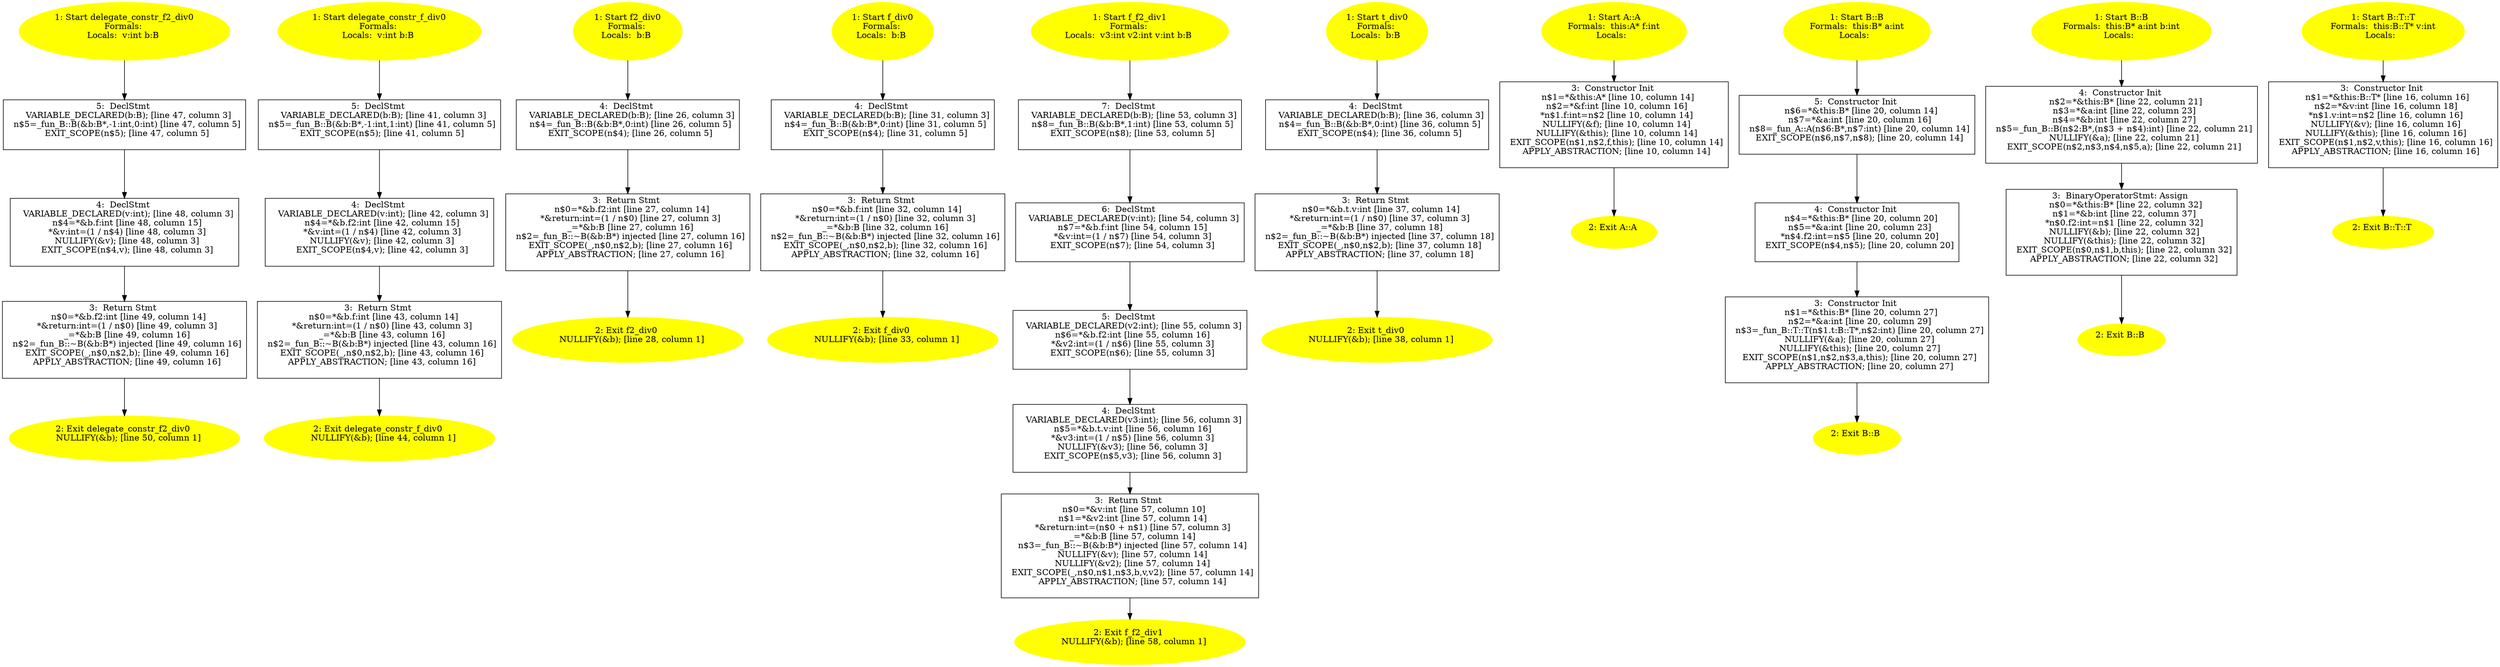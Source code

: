 /* @generated */
digraph cfg {
"delegate_constr_f2_div0#13553474688240246893.0ce7e6b119d9277f847a079378cf30a1_1" [label="1: Start delegate_constr_f2_div0\nFormals: \nLocals:  v:int b:B \n  " color=yellow style=filled]
	

	 "delegate_constr_f2_div0#13553474688240246893.0ce7e6b119d9277f847a079378cf30a1_1" -> "delegate_constr_f2_div0#13553474688240246893.0ce7e6b119d9277f847a079378cf30a1_5" ;
"delegate_constr_f2_div0#13553474688240246893.0ce7e6b119d9277f847a079378cf30a1_2" [label="2: Exit delegate_constr_f2_div0 \n   NULLIFY(&b); [line 50, column 1]\n " color=yellow style=filled]
	

"delegate_constr_f2_div0#13553474688240246893.0ce7e6b119d9277f847a079378cf30a1_3" [label="3:  Return Stmt \n   n$0=*&b.f2:int [line 49, column 14]\n  *&return:int=(1 / n$0) [line 49, column 3]\n  _=*&b:B [line 49, column 16]\n  n$2=_fun_B::~B(&b:B*) injected [line 49, column 16]\n  EXIT_SCOPE(_,n$0,n$2,b); [line 49, column 16]\n  APPLY_ABSTRACTION; [line 49, column 16]\n " shape="box"]
	

	 "delegate_constr_f2_div0#13553474688240246893.0ce7e6b119d9277f847a079378cf30a1_3" -> "delegate_constr_f2_div0#13553474688240246893.0ce7e6b119d9277f847a079378cf30a1_2" ;
"delegate_constr_f2_div0#13553474688240246893.0ce7e6b119d9277f847a079378cf30a1_4" [label="4:  DeclStmt \n   VARIABLE_DECLARED(v:int); [line 48, column 3]\n  n$4=*&b.f:int [line 48, column 15]\n  *&v:int=(1 / n$4) [line 48, column 3]\n  NULLIFY(&v); [line 48, column 3]\n  EXIT_SCOPE(n$4,v); [line 48, column 3]\n " shape="box"]
	

	 "delegate_constr_f2_div0#13553474688240246893.0ce7e6b119d9277f847a079378cf30a1_4" -> "delegate_constr_f2_div0#13553474688240246893.0ce7e6b119d9277f847a079378cf30a1_3" ;
"delegate_constr_f2_div0#13553474688240246893.0ce7e6b119d9277f847a079378cf30a1_5" [label="5:  DeclStmt \n   VARIABLE_DECLARED(b:B); [line 47, column 3]\n  n$5=_fun_B::B(&b:B*,-1:int,0:int) [line 47, column 5]\n  EXIT_SCOPE(n$5); [line 47, column 5]\n " shape="box"]
	

	 "delegate_constr_f2_div0#13553474688240246893.0ce7e6b119d9277f847a079378cf30a1_5" -> "delegate_constr_f2_div0#13553474688240246893.0ce7e6b119d9277f847a079378cf30a1_4" ;
"delegate_constr_f_div0#5612932889167727636.f7eff0d7a58a3e6a6faddf562531b7f4_1" [label="1: Start delegate_constr_f_div0\nFormals: \nLocals:  v:int b:B \n  " color=yellow style=filled]
	

	 "delegate_constr_f_div0#5612932889167727636.f7eff0d7a58a3e6a6faddf562531b7f4_1" -> "delegate_constr_f_div0#5612932889167727636.f7eff0d7a58a3e6a6faddf562531b7f4_5" ;
"delegate_constr_f_div0#5612932889167727636.f7eff0d7a58a3e6a6faddf562531b7f4_2" [label="2: Exit delegate_constr_f_div0 \n   NULLIFY(&b); [line 44, column 1]\n " color=yellow style=filled]
	

"delegate_constr_f_div0#5612932889167727636.f7eff0d7a58a3e6a6faddf562531b7f4_3" [label="3:  Return Stmt \n   n$0=*&b.f:int [line 43, column 14]\n  *&return:int=(1 / n$0) [line 43, column 3]\n  _=*&b:B [line 43, column 16]\n  n$2=_fun_B::~B(&b:B*) injected [line 43, column 16]\n  EXIT_SCOPE(_,n$0,n$2,b); [line 43, column 16]\n  APPLY_ABSTRACTION; [line 43, column 16]\n " shape="box"]
	

	 "delegate_constr_f_div0#5612932889167727636.f7eff0d7a58a3e6a6faddf562531b7f4_3" -> "delegate_constr_f_div0#5612932889167727636.f7eff0d7a58a3e6a6faddf562531b7f4_2" ;
"delegate_constr_f_div0#5612932889167727636.f7eff0d7a58a3e6a6faddf562531b7f4_4" [label="4:  DeclStmt \n   VARIABLE_DECLARED(v:int); [line 42, column 3]\n  n$4=*&b.f2:int [line 42, column 15]\n  *&v:int=(1 / n$4) [line 42, column 3]\n  NULLIFY(&v); [line 42, column 3]\n  EXIT_SCOPE(n$4,v); [line 42, column 3]\n " shape="box"]
	

	 "delegate_constr_f_div0#5612932889167727636.f7eff0d7a58a3e6a6faddf562531b7f4_4" -> "delegate_constr_f_div0#5612932889167727636.f7eff0d7a58a3e6a6faddf562531b7f4_3" ;
"delegate_constr_f_div0#5612932889167727636.f7eff0d7a58a3e6a6faddf562531b7f4_5" [label="5:  DeclStmt \n   VARIABLE_DECLARED(b:B); [line 41, column 3]\n  n$5=_fun_B::B(&b:B*,-1:int,1:int) [line 41, column 5]\n  EXIT_SCOPE(n$5); [line 41, column 5]\n " shape="box"]
	

	 "delegate_constr_f_div0#5612932889167727636.f7eff0d7a58a3e6a6faddf562531b7f4_5" -> "delegate_constr_f_div0#5612932889167727636.f7eff0d7a58a3e6a6faddf562531b7f4_4" ;
"f2_div0#7534053771484990951.dd0b0233a011b5600e68aef2c840bcef_1" [label="1: Start f2_div0\nFormals: \nLocals:  b:B \n  " color=yellow style=filled]
	

	 "f2_div0#7534053771484990951.dd0b0233a011b5600e68aef2c840bcef_1" -> "f2_div0#7534053771484990951.dd0b0233a011b5600e68aef2c840bcef_4" ;
"f2_div0#7534053771484990951.dd0b0233a011b5600e68aef2c840bcef_2" [label="2: Exit f2_div0 \n   NULLIFY(&b); [line 28, column 1]\n " color=yellow style=filled]
	

"f2_div0#7534053771484990951.dd0b0233a011b5600e68aef2c840bcef_3" [label="3:  Return Stmt \n   n$0=*&b.f2:int [line 27, column 14]\n  *&return:int=(1 / n$0) [line 27, column 3]\n  _=*&b:B [line 27, column 16]\n  n$2=_fun_B::~B(&b:B*) injected [line 27, column 16]\n  EXIT_SCOPE(_,n$0,n$2,b); [line 27, column 16]\n  APPLY_ABSTRACTION; [line 27, column 16]\n " shape="box"]
	

	 "f2_div0#7534053771484990951.dd0b0233a011b5600e68aef2c840bcef_3" -> "f2_div0#7534053771484990951.dd0b0233a011b5600e68aef2c840bcef_2" ;
"f2_div0#7534053771484990951.dd0b0233a011b5600e68aef2c840bcef_4" [label="4:  DeclStmt \n   VARIABLE_DECLARED(b:B); [line 26, column 3]\n  n$4=_fun_B::B(&b:B*,0:int) [line 26, column 5]\n  EXIT_SCOPE(n$4); [line 26, column 5]\n " shape="box"]
	

	 "f2_div0#7534053771484990951.dd0b0233a011b5600e68aef2c840bcef_4" -> "f2_div0#7534053771484990951.dd0b0233a011b5600e68aef2c840bcef_3" ;
"f_div0#425664895438337450.ac4424ba5cea731e26a9fe2fb1b0b687_1" [label="1: Start f_div0\nFormals: \nLocals:  b:B \n  " color=yellow style=filled]
	

	 "f_div0#425664895438337450.ac4424ba5cea731e26a9fe2fb1b0b687_1" -> "f_div0#425664895438337450.ac4424ba5cea731e26a9fe2fb1b0b687_4" ;
"f_div0#425664895438337450.ac4424ba5cea731e26a9fe2fb1b0b687_2" [label="2: Exit f_div0 \n   NULLIFY(&b); [line 33, column 1]\n " color=yellow style=filled]
	

"f_div0#425664895438337450.ac4424ba5cea731e26a9fe2fb1b0b687_3" [label="3:  Return Stmt \n   n$0=*&b.f:int [line 32, column 14]\n  *&return:int=(1 / n$0) [line 32, column 3]\n  _=*&b:B [line 32, column 16]\n  n$2=_fun_B::~B(&b:B*) injected [line 32, column 16]\n  EXIT_SCOPE(_,n$0,n$2,b); [line 32, column 16]\n  APPLY_ABSTRACTION; [line 32, column 16]\n " shape="box"]
	

	 "f_div0#425664895438337450.ac4424ba5cea731e26a9fe2fb1b0b687_3" -> "f_div0#425664895438337450.ac4424ba5cea731e26a9fe2fb1b0b687_2" ;
"f_div0#425664895438337450.ac4424ba5cea731e26a9fe2fb1b0b687_4" [label="4:  DeclStmt \n   VARIABLE_DECLARED(b:B); [line 31, column 3]\n  n$4=_fun_B::B(&b:B*,0:int) [line 31, column 5]\n  EXIT_SCOPE(n$4); [line 31, column 5]\n " shape="box"]
	

	 "f_div0#425664895438337450.ac4424ba5cea731e26a9fe2fb1b0b687_4" -> "f_div0#425664895438337450.ac4424ba5cea731e26a9fe2fb1b0b687_3" ;
"f_f2_div1#1916649103065485619.7e2fb5eeaa415affd6bdd86573d188de_1" [label="1: Start f_f2_div1\nFormals: \nLocals:  v3:int v2:int v:int b:B \n  " color=yellow style=filled]
	

	 "f_f2_div1#1916649103065485619.7e2fb5eeaa415affd6bdd86573d188de_1" -> "f_f2_div1#1916649103065485619.7e2fb5eeaa415affd6bdd86573d188de_7" ;
"f_f2_div1#1916649103065485619.7e2fb5eeaa415affd6bdd86573d188de_2" [label="2: Exit f_f2_div1 \n   NULLIFY(&b); [line 58, column 1]\n " color=yellow style=filled]
	

"f_f2_div1#1916649103065485619.7e2fb5eeaa415affd6bdd86573d188de_3" [label="3:  Return Stmt \n   n$0=*&v:int [line 57, column 10]\n  n$1=*&v2:int [line 57, column 14]\n  *&return:int=(n$0 + n$1) [line 57, column 3]\n  _=*&b:B [line 57, column 14]\n  n$3=_fun_B::~B(&b:B*) injected [line 57, column 14]\n  NULLIFY(&v); [line 57, column 14]\n  NULLIFY(&v2); [line 57, column 14]\n  EXIT_SCOPE(_,n$0,n$1,n$3,b,v,v2); [line 57, column 14]\n  APPLY_ABSTRACTION; [line 57, column 14]\n " shape="box"]
	

	 "f_f2_div1#1916649103065485619.7e2fb5eeaa415affd6bdd86573d188de_3" -> "f_f2_div1#1916649103065485619.7e2fb5eeaa415affd6bdd86573d188de_2" ;
"f_f2_div1#1916649103065485619.7e2fb5eeaa415affd6bdd86573d188de_4" [label="4:  DeclStmt \n   VARIABLE_DECLARED(v3:int); [line 56, column 3]\n  n$5=*&b.t.v:int [line 56, column 16]\n  *&v3:int=(1 / n$5) [line 56, column 3]\n  NULLIFY(&v3); [line 56, column 3]\n  EXIT_SCOPE(n$5,v3); [line 56, column 3]\n " shape="box"]
	

	 "f_f2_div1#1916649103065485619.7e2fb5eeaa415affd6bdd86573d188de_4" -> "f_f2_div1#1916649103065485619.7e2fb5eeaa415affd6bdd86573d188de_3" ;
"f_f2_div1#1916649103065485619.7e2fb5eeaa415affd6bdd86573d188de_5" [label="5:  DeclStmt \n   VARIABLE_DECLARED(v2:int); [line 55, column 3]\n  n$6=*&b.f2:int [line 55, column 16]\n  *&v2:int=(1 / n$6) [line 55, column 3]\n  EXIT_SCOPE(n$6); [line 55, column 3]\n " shape="box"]
	

	 "f_f2_div1#1916649103065485619.7e2fb5eeaa415affd6bdd86573d188de_5" -> "f_f2_div1#1916649103065485619.7e2fb5eeaa415affd6bdd86573d188de_4" ;
"f_f2_div1#1916649103065485619.7e2fb5eeaa415affd6bdd86573d188de_6" [label="6:  DeclStmt \n   VARIABLE_DECLARED(v:int); [line 54, column 3]\n  n$7=*&b.f:int [line 54, column 15]\n  *&v:int=(1 / n$7) [line 54, column 3]\n  EXIT_SCOPE(n$7); [line 54, column 3]\n " shape="box"]
	

	 "f_f2_div1#1916649103065485619.7e2fb5eeaa415affd6bdd86573d188de_6" -> "f_f2_div1#1916649103065485619.7e2fb5eeaa415affd6bdd86573d188de_5" ;
"f_f2_div1#1916649103065485619.7e2fb5eeaa415affd6bdd86573d188de_7" [label="7:  DeclStmt \n   VARIABLE_DECLARED(b:B); [line 53, column 3]\n  n$8=_fun_B::B(&b:B*,1:int) [line 53, column 5]\n  EXIT_SCOPE(n$8); [line 53, column 5]\n " shape="box"]
	

	 "f_f2_div1#1916649103065485619.7e2fb5eeaa415affd6bdd86573d188de_7" -> "f_f2_div1#1916649103065485619.7e2fb5eeaa415affd6bdd86573d188de_6" ;
"t_div0#3531430030893775324.a762c245df414e083e61674c93898055_1" [label="1: Start t_div0\nFormals: \nLocals:  b:B \n  " color=yellow style=filled]
	

	 "t_div0#3531430030893775324.a762c245df414e083e61674c93898055_1" -> "t_div0#3531430030893775324.a762c245df414e083e61674c93898055_4" ;
"t_div0#3531430030893775324.a762c245df414e083e61674c93898055_2" [label="2: Exit t_div0 \n   NULLIFY(&b); [line 38, column 1]\n " color=yellow style=filled]
	

"t_div0#3531430030893775324.a762c245df414e083e61674c93898055_3" [label="3:  Return Stmt \n   n$0=*&b.t.v:int [line 37, column 14]\n  *&return:int=(1 / n$0) [line 37, column 3]\n  _=*&b:B [line 37, column 18]\n  n$2=_fun_B::~B(&b:B*) injected [line 37, column 18]\n  EXIT_SCOPE(_,n$0,n$2,b); [line 37, column 18]\n  APPLY_ABSTRACTION; [line 37, column 18]\n " shape="box"]
	

	 "t_div0#3531430030893775324.a762c245df414e083e61674c93898055_3" -> "t_div0#3531430030893775324.a762c245df414e083e61674c93898055_2" ;
"t_div0#3531430030893775324.a762c245df414e083e61674c93898055_4" [label="4:  DeclStmt \n   VARIABLE_DECLARED(b:B); [line 36, column 3]\n  n$4=_fun_B::B(&b:B*,0:int) [line 36, column 5]\n  EXIT_SCOPE(n$4); [line 36, column 5]\n " shape="box"]
	

	 "t_div0#3531430030893775324.a762c245df414e083e61674c93898055_4" -> "t_div0#3531430030893775324.a762c245df414e083e61674c93898055_3" ;
"A#A#{14779048587651412014}.4ba2c6594c8960564bedc7b6cbdf6ae0_1" [label="1: Start A::A\nFormals:  this:A* f:int\nLocals:  \n  " color=yellow style=filled]
	

	 "A#A#{14779048587651412014}.4ba2c6594c8960564bedc7b6cbdf6ae0_1" -> "A#A#{14779048587651412014}.4ba2c6594c8960564bedc7b6cbdf6ae0_3" ;
"A#A#{14779048587651412014}.4ba2c6594c8960564bedc7b6cbdf6ae0_2" [label="2: Exit A::A \n  " color=yellow style=filled]
	

"A#A#{14779048587651412014}.4ba2c6594c8960564bedc7b6cbdf6ae0_3" [label="3:  Constructor Init \n   n$1=*&this:A* [line 10, column 14]\n  n$2=*&f:int [line 10, column 16]\n  *n$1.f:int=n$2 [line 10, column 14]\n  NULLIFY(&f); [line 10, column 14]\n  NULLIFY(&this); [line 10, column 14]\n  EXIT_SCOPE(n$1,n$2,f,this); [line 10, column 14]\n  APPLY_ABSTRACTION; [line 10, column 14]\n " shape="box"]
	

	 "A#A#{14779048587651412014}.4ba2c6594c8960564bedc7b6cbdf6ae0_3" -> "A#A#{14779048587651412014}.4ba2c6594c8960564bedc7b6cbdf6ae0_2" ;
"B#B#{10798906211412859239}.a51813e44ba191ffaf76fde9e0b33185_1" [label="1: Start B::B\nFormals:  this:B* a:int\nLocals:  \n  " color=yellow style=filled]
	

	 "B#B#{10798906211412859239}.a51813e44ba191ffaf76fde9e0b33185_1" -> "B#B#{10798906211412859239}.a51813e44ba191ffaf76fde9e0b33185_5" ;
"B#B#{10798906211412859239}.a51813e44ba191ffaf76fde9e0b33185_2" [label="2: Exit B::B \n  " color=yellow style=filled]
	

"B#B#{10798906211412859239}.a51813e44ba191ffaf76fde9e0b33185_3" [label="3:  Constructor Init \n   n$1=*&this:B* [line 20, column 27]\n  n$2=*&a:int [line 20, column 29]\n  n$3=_fun_B::T::T(n$1.t:B::T*,n$2:int) [line 20, column 27]\n  NULLIFY(&a); [line 20, column 27]\n  NULLIFY(&this); [line 20, column 27]\n  EXIT_SCOPE(n$1,n$2,n$3,a,this); [line 20, column 27]\n  APPLY_ABSTRACTION; [line 20, column 27]\n " shape="box"]
	

	 "B#B#{10798906211412859239}.a51813e44ba191ffaf76fde9e0b33185_3" -> "B#B#{10798906211412859239}.a51813e44ba191ffaf76fde9e0b33185_2" ;
"B#B#{10798906211412859239}.a51813e44ba191ffaf76fde9e0b33185_4" [label="4:  Constructor Init \n   n$4=*&this:B* [line 20, column 20]\n  n$5=*&a:int [line 20, column 23]\n  *n$4.f2:int=n$5 [line 20, column 20]\n  EXIT_SCOPE(n$4,n$5); [line 20, column 20]\n " shape="box"]
	

	 "B#B#{10798906211412859239}.a51813e44ba191ffaf76fde9e0b33185_4" -> "B#B#{10798906211412859239}.a51813e44ba191ffaf76fde9e0b33185_3" ;
"B#B#{10798906211412859239}.a51813e44ba191ffaf76fde9e0b33185_5" [label="5:  Constructor Init \n   n$6=*&this:B* [line 20, column 14]\n  n$7=*&a:int [line 20, column 16]\n  n$8=_fun_A::A(n$6:B*,n$7:int) [line 20, column 14]\n  EXIT_SCOPE(n$6,n$7,n$8); [line 20, column 14]\n " shape="box"]
	

	 "B#B#{10798906211412859239}.a51813e44ba191ffaf76fde9e0b33185_5" -> "B#B#{10798906211412859239}.a51813e44ba191ffaf76fde9e0b33185_4" ;
"B#B#{12472590675666260682}.da2bf46e3a176d218006b99f6059cb97_1" [label="1: Start B::B\nFormals:  this:B* a:int b:int\nLocals:  \n  " color=yellow style=filled]
	

	 "B#B#{12472590675666260682}.da2bf46e3a176d218006b99f6059cb97_1" -> "B#B#{12472590675666260682}.da2bf46e3a176d218006b99f6059cb97_4" ;
"B#B#{12472590675666260682}.da2bf46e3a176d218006b99f6059cb97_2" [label="2: Exit B::B \n  " color=yellow style=filled]
	

"B#B#{12472590675666260682}.da2bf46e3a176d218006b99f6059cb97_3" [label="3:  BinaryOperatorStmt: Assign \n   n$0=*&this:B* [line 22, column 32]\n  n$1=*&b:int [line 22, column 37]\n  *n$0.f2:int=n$1 [line 22, column 32]\n  NULLIFY(&b); [line 22, column 32]\n  NULLIFY(&this); [line 22, column 32]\n  EXIT_SCOPE(n$0,n$1,b,this); [line 22, column 32]\n  APPLY_ABSTRACTION; [line 22, column 32]\n " shape="box"]
	

	 "B#B#{12472590675666260682}.da2bf46e3a176d218006b99f6059cb97_3" -> "B#B#{12472590675666260682}.da2bf46e3a176d218006b99f6059cb97_2" ;
"B#B#{12472590675666260682}.da2bf46e3a176d218006b99f6059cb97_4" [label="4:  Constructor Init \n   n$2=*&this:B* [line 22, column 21]\n  n$3=*&a:int [line 22, column 23]\n  n$4=*&b:int [line 22, column 27]\n  n$5=_fun_B::B(n$2:B*,(n$3 + n$4):int) [line 22, column 21]\n  NULLIFY(&a); [line 22, column 21]\n  EXIT_SCOPE(n$2,n$3,n$4,n$5,a); [line 22, column 21]\n " shape="box"]
	

	 "B#B#{12472590675666260682}.da2bf46e3a176d218006b99f6059cb97_4" -> "B#B#{12472590675666260682}.da2bf46e3a176d218006b99f6059cb97_3" ;
"T#T#B#{10782891829941482898}.2f080fd8e7f17199a0e7ff14c49d6dba_1" [label="1: Start B::T::T\nFormals:  this:B::T* v:int\nLocals:  \n  " color=yellow style=filled]
	

	 "T#T#B#{10782891829941482898}.2f080fd8e7f17199a0e7ff14c49d6dba_1" -> "T#T#B#{10782891829941482898}.2f080fd8e7f17199a0e7ff14c49d6dba_3" ;
"T#T#B#{10782891829941482898}.2f080fd8e7f17199a0e7ff14c49d6dba_2" [label="2: Exit B::T::T \n  " color=yellow style=filled]
	

"T#T#B#{10782891829941482898}.2f080fd8e7f17199a0e7ff14c49d6dba_3" [label="3:  Constructor Init \n   n$1=*&this:B::T* [line 16, column 16]\n  n$2=*&v:int [line 16, column 18]\n  *n$1.v:int=n$2 [line 16, column 16]\n  NULLIFY(&v); [line 16, column 16]\n  NULLIFY(&this); [line 16, column 16]\n  EXIT_SCOPE(n$1,n$2,v,this); [line 16, column 16]\n  APPLY_ABSTRACTION; [line 16, column 16]\n " shape="box"]
	

	 "T#T#B#{10782891829941482898}.2f080fd8e7f17199a0e7ff14c49d6dba_3" -> "T#T#B#{10782891829941482898}.2f080fd8e7f17199a0e7ff14c49d6dba_2" ;
}
